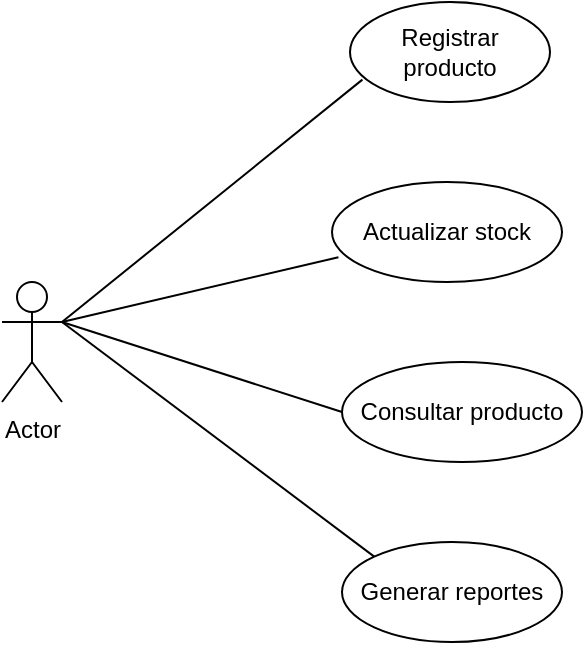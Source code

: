 <mxfile version="28.1.1">
  <diagram name="Página-1" id="TMfoq_PzSvc9NemojxV_">
    <mxGraphModel dx="705" dy="424" grid="1" gridSize="10" guides="1" tooltips="1" connect="1" arrows="1" fold="1" page="1" pageScale="1" pageWidth="827" pageHeight="1169" math="0" shadow="0">
      <root>
        <mxCell id="0" />
        <mxCell id="1" parent="0" />
        <mxCell id="vCl89EuKgAIW0rMiHvJC-1" value="Actor" style="shape=umlActor;verticalLabelPosition=bottom;verticalAlign=top;html=1;outlineConnect=0;" vertex="1" parent="1">
          <mxGeometry x="140" y="170" width="30" height="60" as="geometry" />
        </mxCell>
        <mxCell id="vCl89EuKgAIW0rMiHvJC-2" value="Registrar producto" style="ellipse;whiteSpace=wrap;html=1;" vertex="1" parent="1">
          <mxGeometry x="314" y="30" width="100" height="50" as="geometry" />
        </mxCell>
        <mxCell id="vCl89EuKgAIW0rMiHvJC-3" value="Actualizar stock" style="ellipse;whiteSpace=wrap;html=1;" vertex="1" parent="1">
          <mxGeometry x="305" y="120" width="115" height="50" as="geometry" />
        </mxCell>
        <mxCell id="vCl89EuKgAIW0rMiHvJC-4" value="Consultar producto" style="ellipse;whiteSpace=wrap;html=1;" vertex="1" parent="1">
          <mxGeometry x="310" y="210" width="120" height="50" as="geometry" />
        </mxCell>
        <mxCell id="vCl89EuKgAIW0rMiHvJC-5" value="Generar reportes" style="ellipse;whiteSpace=wrap;html=1;" vertex="1" parent="1">
          <mxGeometry x="310" y="300" width="110" height="50" as="geometry" />
        </mxCell>
        <mxCell id="vCl89EuKgAIW0rMiHvJC-6" value="" style="endArrow=none;html=1;rounded=0;exitX=1;exitY=0.333;exitDx=0;exitDy=0;exitPerimeter=0;entryX=0.062;entryY=0.776;entryDx=0;entryDy=0;entryPerimeter=0;" edge="1" parent="1" source="vCl89EuKgAIW0rMiHvJC-1" target="vCl89EuKgAIW0rMiHvJC-2">
          <mxGeometry width="50" height="50" relative="1" as="geometry">
            <mxPoint x="290" y="250" as="sourcePoint" />
            <mxPoint x="340" y="200" as="targetPoint" />
          </mxGeometry>
        </mxCell>
        <mxCell id="vCl89EuKgAIW0rMiHvJC-7" value="" style="endArrow=none;html=1;rounded=0;exitX=1;exitY=0.333;exitDx=0;exitDy=0;exitPerimeter=0;entryX=0.028;entryY=0.752;entryDx=0;entryDy=0;entryPerimeter=0;" edge="1" parent="1" source="vCl89EuKgAIW0rMiHvJC-1" target="vCl89EuKgAIW0rMiHvJC-3">
          <mxGeometry width="50" height="50" relative="1" as="geometry">
            <mxPoint x="290" y="250" as="sourcePoint" />
            <mxPoint x="340" y="200" as="targetPoint" />
          </mxGeometry>
        </mxCell>
        <mxCell id="vCl89EuKgAIW0rMiHvJC-8" value="" style="endArrow=none;html=1;rounded=0;entryX=0;entryY=0.5;entryDx=0;entryDy=0;" edge="1" parent="1" target="vCl89EuKgAIW0rMiHvJC-4">
          <mxGeometry width="50" height="50" relative="1" as="geometry">
            <mxPoint x="170" y="190" as="sourcePoint" />
            <mxPoint x="340" y="200" as="targetPoint" />
          </mxGeometry>
        </mxCell>
        <mxCell id="vCl89EuKgAIW0rMiHvJC-9" value="" style="endArrow=none;html=1;rounded=0;exitX=1;exitY=0.333;exitDx=0;exitDy=0;exitPerimeter=0;entryX=0;entryY=0;entryDx=0;entryDy=0;" edge="1" parent="1" source="vCl89EuKgAIW0rMiHvJC-1" target="vCl89EuKgAIW0rMiHvJC-5">
          <mxGeometry width="50" height="50" relative="1" as="geometry">
            <mxPoint x="290" y="250" as="sourcePoint" />
            <mxPoint x="340" y="200" as="targetPoint" />
          </mxGeometry>
        </mxCell>
      </root>
    </mxGraphModel>
  </diagram>
</mxfile>
